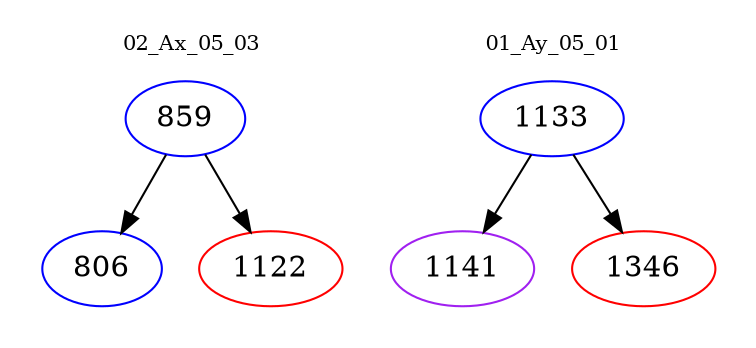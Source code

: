 digraph{
subgraph cluster_0 {
color = white
label = "02_Ax_05_03";
fontsize=10;
T0_859 [label="859", color="blue"]
T0_859 -> T0_806 [color="black"]
T0_806 [label="806", color="blue"]
T0_859 -> T0_1122 [color="black"]
T0_1122 [label="1122", color="red"]
}
subgraph cluster_1 {
color = white
label = "01_Ay_05_01";
fontsize=10;
T1_1133 [label="1133", color="blue"]
T1_1133 -> T1_1141 [color="black"]
T1_1141 [label="1141", color="purple"]
T1_1133 -> T1_1346 [color="black"]
T1_1346 [label="1346", color="red"]
}
}
